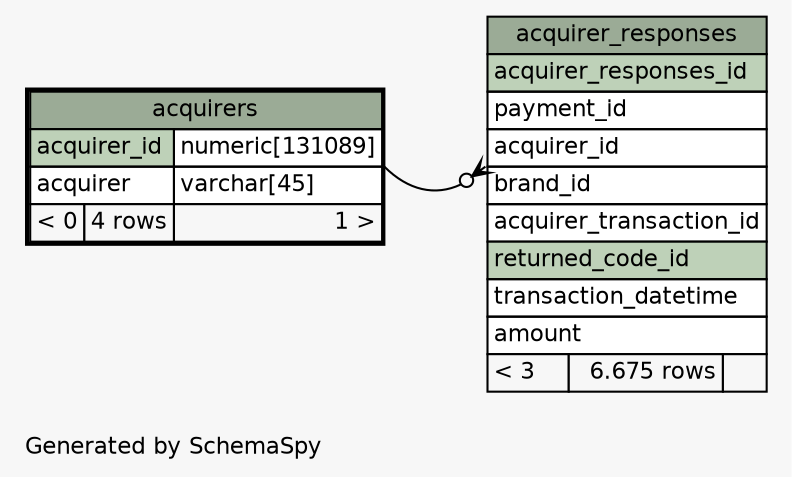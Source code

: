 // dot null on Windows 10 10.0
// SchemaSpy rev 590
digraph "oneDegreeRelationshipsDiagram" {
  graph [
    rankdir="RL"
    bgcolor="#f7f7f7"
    label="\nGenerated by SchemaSpy"
    labeljust="l"
    nodesep="0.18"
    ranksep="0.46"
    fontname="Helvetica"
    fontsize="11"
  ];
  node [
    fontname="Helvetica"
    fontsize="11"
    shape="plaintext"
  ];
  edge [
    arrowsize="0.8"
  ];
  "acquirer_responses":"acquirer_id":sw -> "acquirers":"acquirer_id.type":se [arrowhead=none dir=back arrowtail=crowodot];
  "acquirer_responses" [
    label=<
    <TABLE BORDER="0" CELLBORDER="1" CELLSPACING="0" BGCOLOR="#ffffff">
      <TR><TD COLSPAN="3" BGCOLOR="#9bab96" ALIGN="CENTER">acquirer_responses</TD></TR>
      <TR><TD PORT="acquirer_responses_id" COLSPAN="3" BGCOLOR="#bed1b8" ALIGN="LEFT">acquirer_responses_id</TD></TR>
      <TR><TD PORT="payment_id" COLSPAN="3" ALIGN="LEFT">payment_id</TD></TR>
      <TR><TD PORT="acquirer_id" COLSPAN="3" ALIGN="LEFT">acquirer_id</TD></TR>
      <TR><TD PORT="brand_id" COLSPAN="3" ALIGN="LEFT">brand_id</TD></TR>
      <TR><TD PORT="acquirer_transaction_id" COLSPAN="3" ALIGN="LEFT">acquirer_transaction_id</TD></TR>
      <TR><TD PORT="returned_code_id" COLSPAN="3" BGCOLOR="#bed1b8" ALIGN="LEFT">returned_code_id</TD></TR>
      <TR><TD PORT="transaction_datetime" COLSPAN="3" ALIGN="LEFT">transaction_datetime</TD></TR>
      <TR><TD PORT="amount" COLSPAN="3" ALIGN="LEFT">amount</TD></TR>
      <TR><TD ALIGN="LEFT" BGCOLOR="#f7f7f7">&lt; 3</TD><TD ALIGN="RIGHT" BGCOLOR="#f7f7f7">6.675 rows</TD><TD ALIGN="RIGHT" BGCOLOR="#f7f7f7">  </TD></TR>
    </TABLE>>
    URL="acquirer_responses.html"
    tooltip="acquirer_responses"
  ];
  "acquirers" [
    label=<
    <TABLE BORDER="2" CELLBORDER="1" CELLSPACING="0" BGCOLOR="#ffffff">
      <TR><TD COLSPAN="3" BGCOLOR="#9bab96" ALIGN="CENTER">acquirers</TD></TR>
      <TR><TD PORT="acquirer_id" COLSPAN="2" BGCOLOR="#bed1b8" ALIGN="LEFT">acquirer_id</TD><TD PORT="acquirer_id.type" ALIGN="LEFT">numeric[131089]</TD></TR>
      <TR><TD PORT="acquirer" COLSPAN="2" ALIGN="LEFT">acquirer</TD><TD PORT="acquirer.type" ALIGN="LEFT">varchar[45]</TD></TR>
      <TR><TD ALIGN="LEFT" BGCOLOR="#f7f7f7">&lt; 0</TD><TD ALIGN="RIGHT" BGCOLOR="#f7f7f7">4 rows</TD><TD ALIGN="RIGHT" BGCOLOR="#f7f7f7">1 &gt;</TD></TR>
    </TABLE>>
    URL="acquirers.html"
    tooltip="acquirers"
  ];
}
